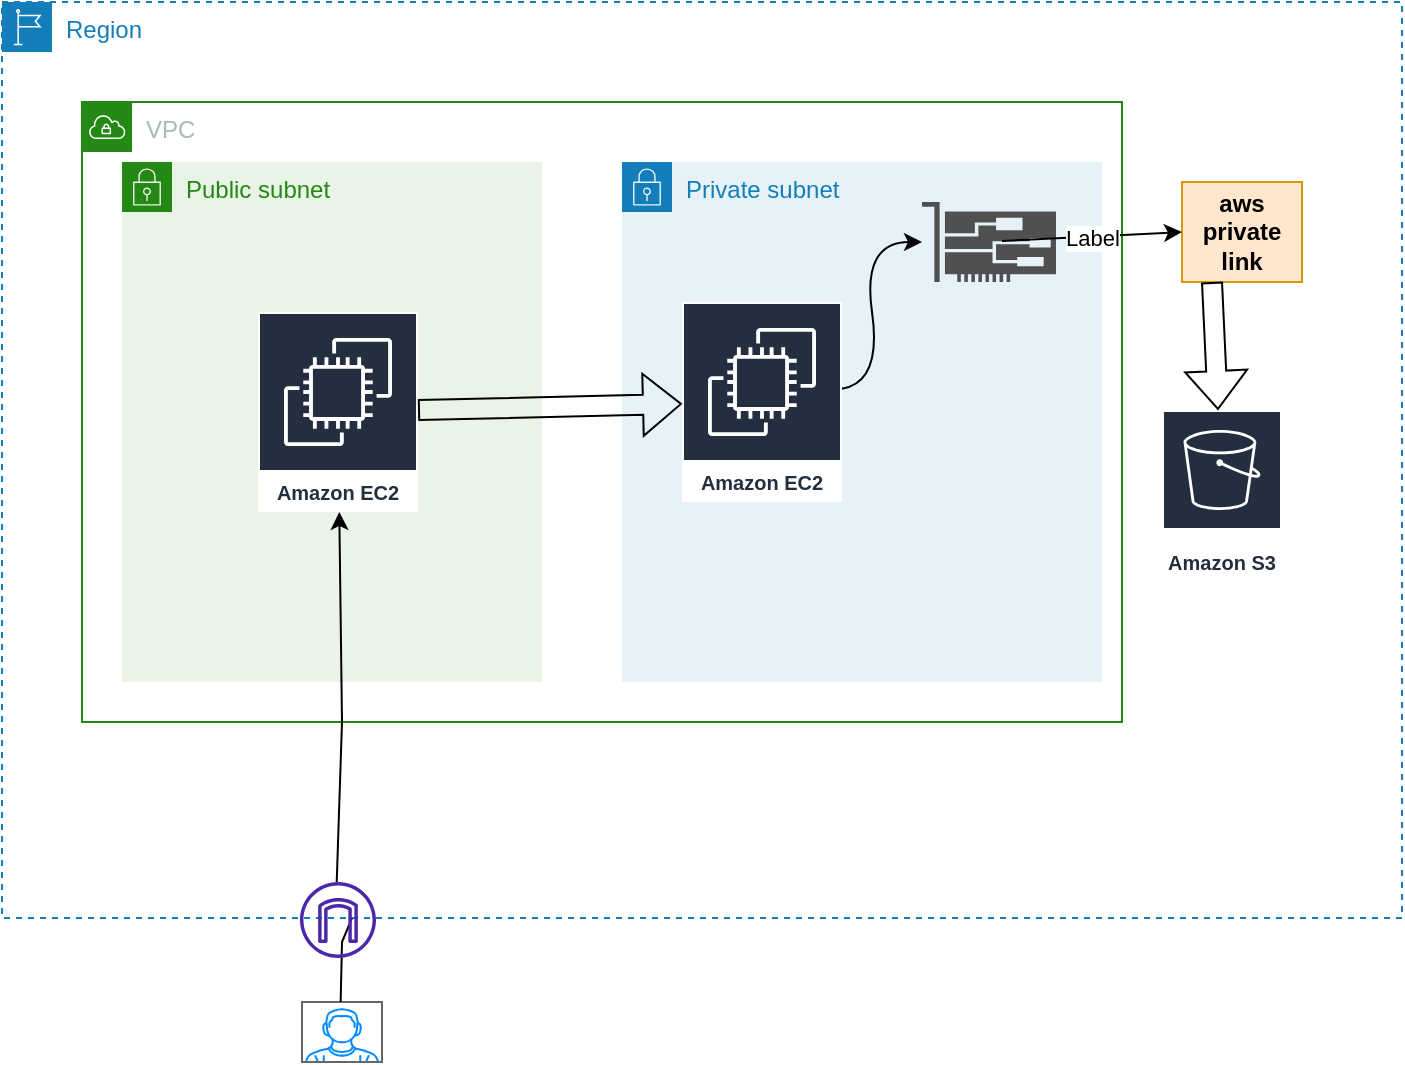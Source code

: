 <mxfile version="20.3.6" type="github">
  <diagram id="rKkOCk6Rg08PDww74KEL" name="Page-1">
    <mxGraphModel dx="1280" dy="603" grid="1" gridSize="10" guides="1" tooltips="1" connect="1" arrows="1" fold="1" page="1" pageScale="1" pageWidth="850" pageHeight="1100" math="0" shadow="0">
      <root>
        <mxCell id="0" />
        <mxCell id="1" parent="0" />
        <mxCell id="Div8qzEKU7eRgI8PJj-t-1" value="Region" style="points=[[0,0],[0.25,0],[0.5,0],[0.75,0],[1,0],[1,0.25],[1,0.5],[1,0.75],[1,1],[0.75,1],[0.5,1],[0.25,1],[0,1],[0,0.75],[0,0.5],[0,0.25]];outlineConnect=0;gradientColor=none;html=1;whiteSpace=wrap;fontSize=12;fontStyle=0;container=1;pointerEvents=0;collapsible=0;recursiveResize=0;shape=mxgraph.aws4.group;grIcon=mxgraph.aws4.group_region;strokeColor=#147EBA;fillColor=none;verticalAlign=top;align=left;spacingLeft=30;fontColor=#147EBA;dashed=1;" vertex="1" parent="1">
          <mxGeometry x="70" y="50" width="700" height="458" as="geometry" />
        </mxCell>
        <mxCell id="Div8qzEKU7eRgI8PJj-t-11" value="Amazon S3" style="sketch=0;outlineConnect=0;fontColor=#232F3E;gradientColor=none;strokeColor=#ffffff;fillColor=#232F3E;dashed=0;verticalLabelPosition=middle;verticalAlign=bottom;align=center;html=1;whiteSpace=wrap;fontSize=10;fontStyle=1;spacing=3;shape=mxgraph.aws4.productIcon;prIcon=mxgraph.aws4.s3;" vertex="1" parent="Div8qzEKU7eRgI8PJj-t-1">
          <mxGeometry x="580" y="204" width="60" height="86" as="geometry" />
        </mxCell>
        <mxCell id="Div8qzEKU7eRgI8PJj-t-15" value="&lt;b&gt;aws private link&lt;/b&gt;" style="rounded=0;whiteSpace=wrap;html=1;fillColor=#ffe6cc;strokeColor=#d79b00;" vertex="1" parent="Div8qzEKU7eRgI8PJj-t-1">
          <mxGeometry x="590" y="90" width="60" height="50" as="geometry" />
        </mxCell>
        <mxCell id="Div8qzEKU7eRgI8PJj-t-20" value="" style="shape=flexArrow;endArrow=classic;html=1;rounded=0;exitX=0.25;exitY=1;exitDx=0;exitDy=0;" edge="1" parent="Div8qzEKU7eRgI8PJj-t-1" source="Div8qzEKU7eRgI8PJj-t-15" target="Div8qzEKU7eRgI8PJj-t-11">
          <mxGeometry width="50" height="50" relative="1" as="geometry">
            <mxPoint x="595" y="190" as="sourcePoint" />
            <mxPoint x="645" y="140" as="targetPoint" />
          </mxGeometry>
        </mxCell>
        <mxCell id="Div8qzEKU7eRgI8PJj-t-2" value="VPC" style="points=[[0,0],[0.25,0],[0.5,0],[0.75,0],[1,0],[1,0.25],[1,0.5],[1,0.75],[1,1],[0.75,1],[0.5,1],[0.25,1],[0,1],[0,0.75],[0,0.5],[0,0.25]];outlineConnect=0;gradientColor=none;html=1;whiteSpace=wrap;fontSize=12;fontStyle=0;container=1;pointerEvents=0;collapsible=0;recursiveResize=0;shape=mxgraph.aws4.group;grIcon=mxgraph.aws4.group_vpc;strokeColor=#248814;fillColor=none;verticalAlign=top;align=left;spacingLeft=30;fontColor=#AAB7B8;dashed=0;" vertex="1" parent="1">
          <mxGeometry x="110" y="100" width="520" height="310" as="geometry" />
        </mxCell>
        <mxCell id="Div8qzEKU7eRgI8PJj-t-3" value="Public subnet" style="points=[[0,0],[0.25,0],[0.5,0],[0.75,0],[1,0],[1,0.25],[1,0.5],[1,0.75],[1,1],[0.75,1],[0.5,1],[0.25,1],[0,1],[0,0.75],[0,0.5],[0,0.25]];outlineConnect=0;gradientColor=none;html=1;whiteSpace=wrap;fontSize=12;fontStyle=0;container=1;pointerEvents=0;collapsible=0;recursiveResize=0;shape=mxgraph.aws4.group;grIcon=mxgraph.aws4.group_security_group;grStroke=0;strokeColor=#248814;fillColor=#E9F3E6;verticalAlign=top;align=left;spacingLeft=30;fontColor=#248814;dashed=0;" vertex="1" parent="Div8qzEKU7eRgI8PJj-t-2">
          <mxGeometry x="20" y="30" width="210" height="260" as="geometry" />
        </mxCell>
        <mxCell id="Div8qzEKU7eRgI8PJj-t-5" value="Amazon EC2" style="sketch=0;outlineConnect=0;fontColor=#232F3E;gradientColor=none;strokeColor=#ffffff;fillColor=#232F3E;dashed=0;verticalLabelPosition=middle;verticalAlign=bottom;align=center;html=1;whiteSpace=wrap;fontSize=10;fontStyle=1;spacing=3;shape=mxgraph.aws4.productIcon;prIcon=mxgraph.aws4.ec2;" vertex="1" parent="Div8qzEKU7eRgI8PJj-t-3">
          <mxGeometry x="68" y="75" width="80" height="100" as="geometry" />
        </mxCell>
        <mxCell id="Div8qzEKU7eRgI8PJj-t-4" value="Private subnet" style="points=[[0,0],[0.25,0],[0.5,0],[0.75,0],[1,0],[1,0.25],[1,0.5],[1,0.75],[1,1],[0.75,1],[0.5,1],[0.25,1],[0,1],[0,0.75],[0,0.5],[0,0.25]];outlineConnect=0;gradientColor=none;html=1;whiteSpace=wrap;fontSize=12;fontStyle=0;container=1;pointerEvents=0;collapsible=0;recursiveResize=0;shape=mxgraph.aws4.group;grIcon=mxgraph.aws4.group_security_group;grStroke=0;strokeColor=#147EBA;fillColor=#E6F2F8;verticalAlign=top;align=left;spacingLeft=30;fontColor=#147EBA;dashed=0;" vertex="1" parent="Div8qzEKU7eRgI8PJj-t-2">
          <mxGeometry x="270" y="30" width="240" height="260" as="geometry" />
        </mxCell>
        <mxCell id="Div8qzEKU7eRgI8PJj-t-6" value="Amazon EC2" style="sketch=0;outlineConnect=0;fontColor=#232F3E;gradientColor=none;strokeColor=#ffffff;fillColor=#232F3E;dashed=0;verticalLabelPosition=middle;verticalAlign=bottom;align=center;html=1;whiteSpace=wrap;fontSize=10;fontStyle=1;spacing=3;shape=mxgraph.aws4.productIcon;prIcon=mxgraph.aws4.ec2;" vertex="1" parent="Div8qzEKU7eRgI8PJj-t-4">
          <mxGeometry x="30" y="70" width="80" height="100" as="geometry" />
        </mxCell>
        <mxCell id="Div8qzEKU7eRgI8PJj-t-9" value="" style="sketch=0;pointerEvents=1;shadow=0;dashed=0;html=1;strokeColor=none;fillColor=#505050;labelPosition=center;verticalLabelPosition=bottom;verticalAlign=top;outlineConnect=0;align=center;shape=mxgraph.office.devices.nic;" vertex="1" parent="Div8qzEKU7eRgI8PJj-t-4">
          <mxGeometry x="150" y="20" width="67" height="40" as="geometry" />
        </mxCell>
        <mxCell id="Div8qzEKU7eRgI8PJj-t-17" value="" style="curved=1;endArrow=classic;html=1;rounded=0;" edge="1" parent="Div8qzEKU7eRgI8PJj-t-4" source="Div8qzEKU7eRgI8PJj-t-6" target="Div8qzEKU7eRgI8PJj-t-9">
          <mxGeometry width="50" height="50" relative="1" as="geometry">
            <mxPoint x="90" y="140" as="sourcePoint" />
            <mxPoint x="70" y="200" as="targetPoint" />
            <Array as="points">
              <mxPoint x="130" y="110" />
              <mxPoint x="120" y="40" />
            </Array>
          </mxGeometry>
        </mxCell>
        <mxCell id="Div8qzEKU7eRgI8PJj-t-18" value="" style="endArrow=classic;html=1;rounded=0;entryX=0;entryY=0.5;entryDx=0;entryDy=0;" edge="1" parent="Div8qzEKU7eRgI8PJj-t-4" target="Div8qzEKU7eRgI8PJj-t-15">
          <mxGeometry relative="1" as="geometry">
            <mxPoint x="190" y="39.5" as="sourcePoint" />
            <mxPoint x="270" y="40" as="targetPoint" />
            <Array as="points" />
          </mxGeometry>
        </mxCell>
        <mxCell id="Div8qzEKU7eRgI8PJj-t-19" value="Label" style="edgeLabel;resizable=0;html=1;align=center;verticalAlign=middle;gradientColor=default;" connectable="0" vertex="1" parent="Div8qzEKU7eRgI8PJj-t-18">
          <mxGeometry relative="1" as="geometry" />
        </mxCell>
        <mxCell id="Div8qzEKU7eRgI8PJj-t-16" value="" style="shape=flexArrow;endArrow=classic;html=1;rounded=0;" edge="1" parent="Div8qzEKU7eRgI8PJj-t-2" source="Div8qzEKU7eRgI8PJj-t-5" target="Div8qzEKU7eRgI8PJj-t-6">
          <mxGeometry width="50" height="50" relative="1" as="geometry">
            <mxPoint x="158" y="155" as="sourcePoint" />
            <mxPoint x="208" y="105" as="targetPoint" />
            <Array as="points" />
          </mxGeometry>
        </mxCell>
        <mxCell id="Div8qzEKU7eRgI8PJj-t-7" value="" style="verticalLabelPosition=bottom;shadow=0;dashed=0;align=center;html=1;verticalAlign=top;strokeWidth=1;shape=mxgraph.mockup.containers.userMale;strokeColor=#666666;strokeColor2=#008cff;" vertex="1" parent="1">
          <mxGeometry x="220" y="550" width="40" height="30" as="geometry" />
        </mxCell>
        <mxCell id="Div8qzEKU7eRgI8PJj-t-13" value="" style="endArrow=classic;html=1;rounded=0;exitX=0.483;exitY=0;exitDx=0;exitDy=0;exitPerimeter=0;startArrow=none;" edge="1" parent="1" source="Div8qzEKU7eRgI8PJj-t-8" target="Div8qzEKU7eRgI8PJj-t-5">
          <mxGeometry width="50" height="50" relative="1" as="geometry">
            <mxPoint x="220" y="580" as="sourcePoint" />
            <mxPoint x="450" y="350" as="targetPoint" />
            <Array as="points">
              <mxPoint x="240" y="410" />
            </Array>
          </mxGeometry>
        </mxCell>
        <mxCell id="Div8qzEKU7eRgI8PJj-t-14" value="" style="endArrow=none;html=1;rounded=0;exitX=0.483;exitY=0;exitDx=0;exitDy=0;exitPerimeter=0;entryX=0.25;entryY=1;entryDx=0;entryDy=0;" edge="1" parent="1" source="Div8qzEKU7eRgI8PJj-t-7" target="Div8qzEKU7eRgI8PJj-t-1">
          <mxGeometry width="50" height="50" relative="1" as="geometry">
            <mxPoint x="236.98" y="570" as="sourcePoint" />
            <mxPoint x="247.5" y="410" as="targetPoint" />
            <Array as="points">
              <mxPoint x="240" y="520" />
            </Array>
          </mxGeometry>
        </mxCell>
        <mxCell id="Div8qzEKU7eRgI8PJj-t-8" value="" style="sketch=0;outlineConnect=0;fontColor=#232F3E;gradientColor=none;fillColor=#4D27AA;strokeColor=none;dashed=0;verticalLabelPosition=bottom;verticalAlign=top;align=center;html=1;fontSize=12;fontStyle=0;aspect=fixed;pointerEvents=1;shape=mxgraph.aws4.internet_gateway;" vertex="1" parent="1">
          <mxGeometry x="219" y="490" width="38" height="38" as="geometry" />
        </mxCell>
      </root>
    </mxGraphModel>
  </diagram>
</mxfile>
